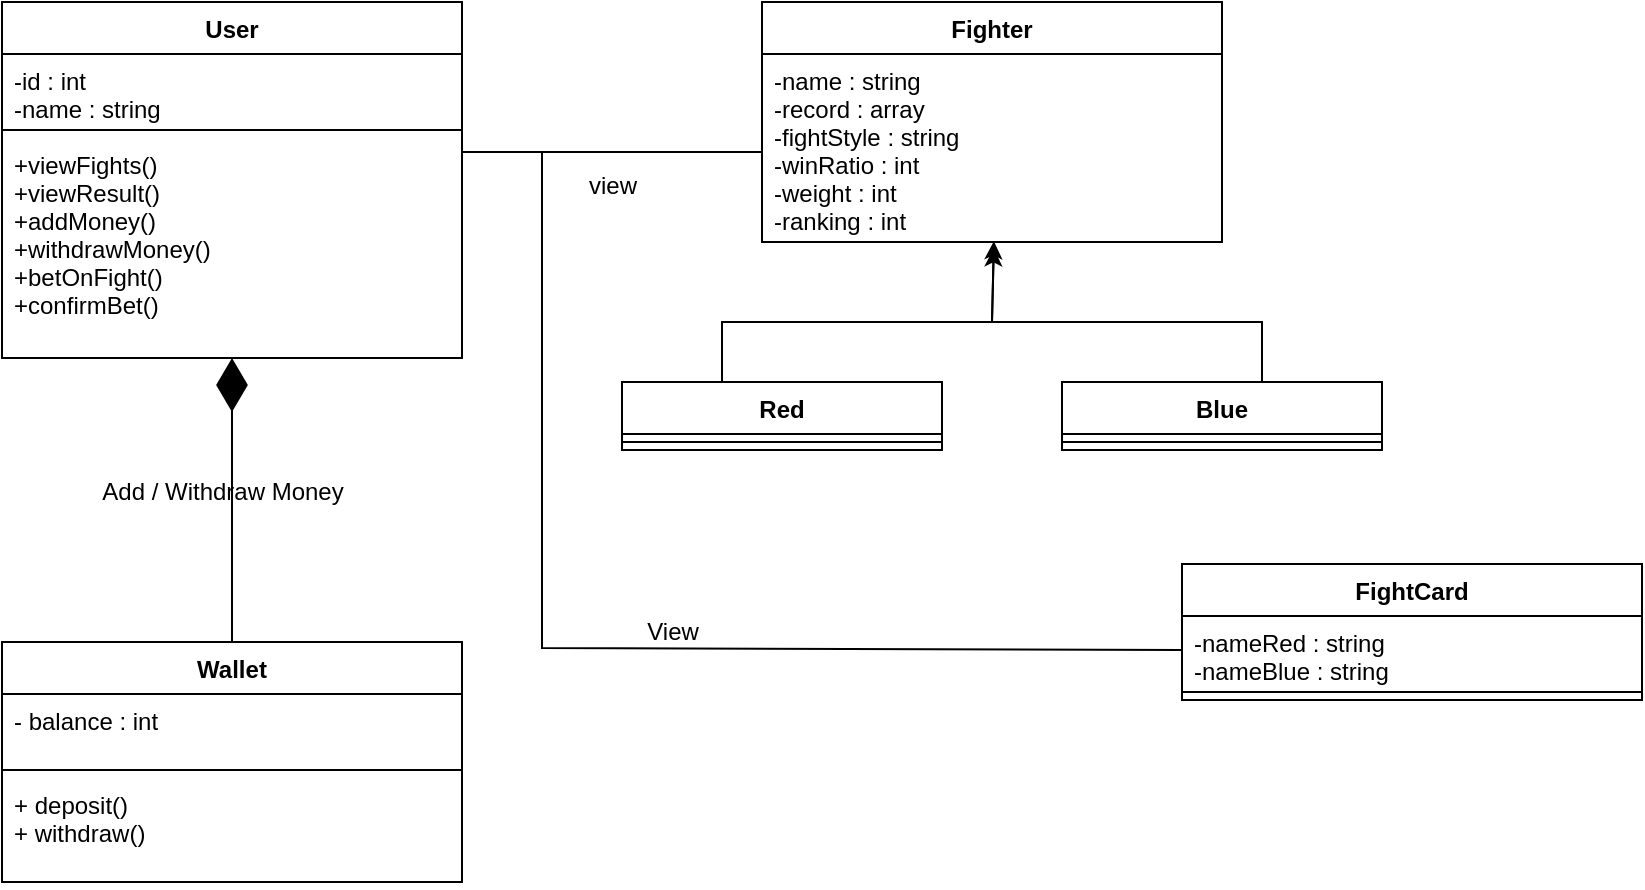 <mxfile version="20.2.2" type="google"><diagram id="L83aiOs-1azkGVjR9IbB" name="Page-1"><mxGraphModel grid="1" page="1" gridSize="10" guides="1" tooltips="1" connect="1" arrows="1" fold="1" pageScale="1" pageWidth="850" pageHeight="1100" math="0" shadow="0"><root><mxCell id="0"/><mxCell id="1" parent="0"/><mxCell id="F_fj6SKQ1DuU280LfOK3-27" style="edgeStyle=none;rounded=0;orthogonalLoop=1;jettySize=auto;html=1;exitX=0.5;exitY=1;exitDx=0;exitDy=0;" edge="1" parent="1"><mxGeometry relative="1" as="geometry"><mxPoint x="445" y="130" as="sourcePoint"/><mxPoint x="445" y="130" as="targetPoint"/></mxGeometry></mxCell><mxCell id="F_fj6SKQ1DuU280LfOK3-35" value="" style="endArrow=classic;html=1;rounded=0;exitX=0.5;exitY=0;exitDx=0;exitDy=0;entryX=0.504;entryY=1.034;entryDx=0;entryDy=0;entryPerimeter=0;" edge="1" parent="1" target="F_fj6SKQ1DuU280LfOK3-53"><mxGeometry width="50" height="50" relative="1" as="geometry"><mxPoint x="640" y="230" as="sourcePoint"/><mxPoint x="510" y="180" as="targetPoint"/><Array as="points"><mxPoint x="640" y="200"/><mxPoint x="505" y="200"/></Array></mxGeometry></mxCell><mxCell id="F_fj6SKQ1DuU280LfOK3-37" value="" style="endArrow=classic;html=1;rounded=0;entryX=0.504;entryY=0.996;entryDx=0;entryDy=0;exitX=0.5;exitY=0;exitDx=0;exitDy=0;entryPerimeter=0;" edge="1" parent="1" target="F_fj6SKQ1DuU280LfOK3-53"><mxGeometry width="50" height="50" relative="1" as="geometry"><mxPoint x="370" y="230" as="sourcePoint"/><mxPoint x="505" y="170" as="targetPoint"/><Array as="points"><mxPoint x="370" y="200"/><mxPoint x="505" y="200"/></Array></mxGeometry></mxCell><mxCell id="F_fj6SKQ1DuU280LfOK3-40" value="view" style="line;strokeWidth=1;html=1;" vertex="1" parent="1"><mxGeometry x="240" y="110" width="150" height="10" as="geometry"/></mxCell><mxCell id="F_fj6SKQ1DuU280LfOK3-43" value="Wallet" style="swimlane;fontStyle=1;align=center;verticalAlign=top;childLayout=stackLayout;horizontal=1;startSize=26;horizontalStack=0;resizeParent=1;resizeParentMax=0;resizeLast=0;collapsible=1;marginBottom=0;strokeWidth=1;" vertex="1" parent="1"><mxGeometry x="10" y="360" width="230" height="120" as="geometry"/></mxCell><mxCell id="F_fj6SKQ1DuU280LfOK3-44" value="- balance : int" style="text;strokeColor=none;fillColor=none;align=left;verticalAlign=top;spacingLeft=4;spacingRight=4;overflow=hidden;rotatable=0;points=[[0,0.5],[1,0.5]];portConstraint=eastwest;" vertex="1" parent="F_fj6SKQ1DuU280LfOK3-43"><mxGeometry y="26" width="230" height="34" as="geometry"/></mxCell><mxCell id="F_fj6SKQ1DuU280LfOK3-45" value="" style="line;strokeWidth=1;fillColor=none;align=left;verticalAlign=middle;spacingTop=-1;spacingLeft=3;spacingRight=3;rotatable=0;labelPosition=right;points=[];portConstraint=eastwest;" vertex="1" parent="F_fj6SKQ1DuU280LfOK3-43"><mxGeometry y="60" width="230" height="8" as="geometry"/></mxCell><mxCell id="F_fj6SKQ1DuU280LfOK3-46" value="+ deposit()&#10;+ withdraw()" style="text;strokeColor=none;fillColor=none;align=left;verticalAlign=top;spacingLeft=4;spacingRight=4;overflow=hidden;rotatable=0;points=[[0,0.5],[1,0.5]];portConstraint=eastwest;" vertex="1" parent="F_fj6SKQ1DuU280LfOK3-43"><mxGeometry y="68" width="230" height="52" as="geometry"/></mxCell><mxCell id="F_fj6SKQ1DuU280LfOK3-47" value="User" style="swimlane;fontStyle=1;align=center;verticalAlign=top;childLayout=stackLayout;horizontal=1;startSize=26;horizontalStack=0;resizeParent=1;resizeParentMax=0;resizeLast=0;collapsible=1;marginBottom=0;strokeWidth=1;" vertex="1" parent="1"><mxGeometry x="10" y="40" width="230" height="178" as="geometry"/></mxCell><mxCell id="F_fj6SKQ1DuU280LfOK3-48" value="-id : int&#10;-name : string" style="text;strokeColor=none;fillColor=none;align=left;verticalAlign=top;spacingLeft=4;spacingRight=4;overflow=hidden;rotatable=0;points=[[0,0.5],[1,0.5]];portConstraint=eastwest;" vertex="1" parent="F_fj6SKQ1DuU280LfOK3-47"><mxGeometry y="26" width="230" height="34" as="geometry"/></mxCell><mxCell id="F_fj6SKQ1DuU280LfOK3-49" value="" style="line;strokeWidth=1;fillColor=none;align=left;verticalAlign=middle;spacingTop=-1;spacingLeft=3;spacingRight=3;rotatable=0;labelPosition=right;points=[];portConstraint=eastwest;" vertex="1" parent="F_fj6SKQ1DuU280LfOK3-47"><mxGeometry y="60" width="230" height="8" as="geometry"/></mxCell><mxCell id="F_fj6SKQ1DuU280LfOK3-50" value="+viewFights()&#10;+viewResult()&#10;+addMoney()&#10;+withdrawMoney()&#10;+betOnFight()&#10;+confirmBet()" style="text;strokeColor=none;fillColor=none;align=left;verticalAlign=top;spacingLeft=4;spacingRight=4;overflow=hidden;rotatable=0;points=[[0,0.5],[1,0.5]];portConstraint=eastwest;" vertex="1" parent="F_fj6SKQ1DuU280LfOK3-47"><mxGeometry y="68" width="230" height="110" as="geometry"/></mxCell><mxCell id="F_fj6SKQ1DuU280LfOK3-52" value="Fighter" style="swimlane;fontStyle=1;align=center;verticalAlign=top;childLayout=stackLayout;horizontal=1;startSize=26;horizontalStack=0;resizeParent=1;resizeParentMax=0;resizeLast=0;collapsible=1;marginBottom=0;strokeWidth=1;" vertex="1" parent="1"><mxGeometry x="390" y="40" width="230" height="120" as="geometry"/></mxCell><mxCell id="F_fj6SKQ1DuU280LfOK3-53" value="-name : string&#10;-record : array&#10;-fightStyle : string&#10;-winRatio : int&#10;-weight : int&#10;-ranking : int" style="text;strokeColor=none;fillColor=none;align=left;verticalAlign=top;spacingLeft=4;spacingRight=4;overflow=hidden;rotatable=0;points=[[0,0.5],[1,0.5]];portConstraint=eastwest;" vertex="1" parent="F_fj6SKQ1DuU280LfOK3-52"><mxGeometry y="26" width="230" height="94" as="geometry"/></mxCell><mxCell id="F_fj6SKQ1DuU280LfOK3-58" value="Red" style="swimlane;fontStyle=1;align=center;verticalAlign=top;childLayout=stackLayout;horizontal=1;startSize=26;horizontalStack=0;resizeParent=1;resizeParentMax=0;resizeLast=0;collapsible=1;marginBottom=0;strokeWidth=1;" vertex="1" parent="1"><mxGeometry x="320" y="230" width="160" height="34" as="geometry"/></mxCell><mxCell id="F_fj6SKQ1DuU280LfOK3-60" value="" style="line;strokeWidth=1;fillColor=none;align=left;verticalAlign=middle;spacingTop=-1;spacingLeft=3;spacingRight=3;rotatable=0;labelPosition=right;points=[];portConstraint=eastwest;" vertex="1" parent="F_fj6SKQ1DuU280LfOK3-58"><mxGeometry y="26" width="160" height="8" as="geometry"/></mxCell><mxCell id="F_fj6SKQ1DuU280LfOK3-62" value="Blue" style="swimlane;fontStyle=1;align=center;verticalAlign=top;childLayout=stackLayout;horizontal=1;startSize=26;horizontalStack=0;resizeParent=1;resizeParentMax=0;resizeLast=0;collapsible=1;marginBottom=0;strokeWidth=1;" vertex="1" parent="1"><mxGeometry x="540" y="230" width="160" height="34" as="geometry"/></mxCell><mxCell id="F_fj6SKQ1DuU280LfOK3-64" value="" style="line;strokeWidth=1;fillColor=none;align=left;verticalAlign=middle;spacingTop=-1;spacingLeft=3;spacingRight=3;rotatable=0;labelPosition=right;points=[];portConstraint=eastwest;" vertex="1" parent="F_fj6SKQ1DuU280LfOK3-62"><mxGeometry y="26" width="160" height="8" as="geometry"/></mxCell><mxCell id="F_fj6SKQ1DuU280LfOK3-69" value="Add / Withdraw Money" style="text;html=1;align=center;verticalAlign=middle;resizable=0;points=[];autosize=1;strokeColor=none;fillColor=none;" vertex="1" parent="1"><mxGeometry x="50" y="270" width="140" height="30" as="geometry"/></mxCell><mxCell id="F_fj6SKQ1DuU280LfOK3-70" value="" style="endArrow=diamondThin;endFill=1;endSize=24;html=1;rounded=0;exitX=0.5;exitY=0;exitDx=0;exitDy=0;" edge="1" parent="1" source="F_fj6SKQ1DuU280LfOK3-43" target="F_fj6SKQ1DuU280LfOK3-50"><mxGeometry width="160" relative="1" as="geometry"><mxPoint x="134" y="340" as="sourcePoint"/><mxPoint x="140" y="210" as="targetPoint"/></mxGeometry></mxCell><mxCell id="F_fj6SKQ1DuU280LfOK3-74" value="FightCard" style="swimlane;fontStyle=1;align=center;verticalAlign=top;childLayout=stackLayout;horizontal=1;startSize=26;horizontalStack=0;resizeParent=1;resizeParentMax=0;resizeLast=0;collapsible=1;marginBottom=0;strokeWidth=1;" vertex="1" parent="1"><mxGeometry x="600" y="321" width="230" height="68" as="geometry"/></mxCell><mxCell id="F_fj6SKQ1DuU280LfOK3-75" value="-nameRed : string&#10;-nameBlue : string" style="text;strokeColor=none;fillColor=none;align=left;verticalAlign=top;spacingLeft=4;spacingRight=4;overflow=hidden;rotatable=0;points=[[0,0.5],[1,0.5]];portConstraint=eastwest;" vertex="1" parent="F_fj6SKQ1DuU280LfOK3-74"><mxGeometry y="26" width="230" height="34" as="geometry"/></mxCell><mxCell id="F_fj6SKQ1DuU280LfOK3-76" value="" style="line;strokeWidth=1;fillColor=none;align=left;verticalAlign=middle;spacingTop=-1;spacingLeft=3;spacingRight=3;rotatable=0;labelPosition=right;points=[];portConstraint=eastwest;" vertex="1" parent="F_fj6SKQ1DuU280LfOK3-74"><mxGeometry y="60" width="230" height="8" as="geometry"/></mxCell><mxCell id="F_fj6SKQ1DuU280LfOK3-81" value="" style="endArrow=none;html=1;rounded=0;entryX=0;entryY=0.5;entryDx=0;entryDy=0;exitX=0;exitY=0.5;exitDx=0;exitDy=0;exitPerimeter=0;" edge="1" parent="1" source="F_fj6SKQ1DuU280LfOK3-40" target="F_fj6SKQ1DuU280LfOK3-75"><mxGeometry width="50" height="50" relative="1" as="geometry"><mxPoint x="240" y="200" as="sourcePoint"/><mxPoint x="440" y="320" as="targetPoint"/><Array as="points"><mxPoint x="280" y="115"/><mxPoint x="280" y="363"/></Array></mxGeometry></mxCell><mxCell id="F_fj6SKQ1DuU280LfOK3-82" value="View" style="text;html=1;align=center;verticalAlign=middle;resizable=0;points=[];autosize=1;strokeColor=none;fillColor=none;" vertex="1" parent="1"><mxGeometry x="320" y="340" width="50" height="30" as="geometry"/></mxCell></root></mxGraphModel></diagram></mxfile>